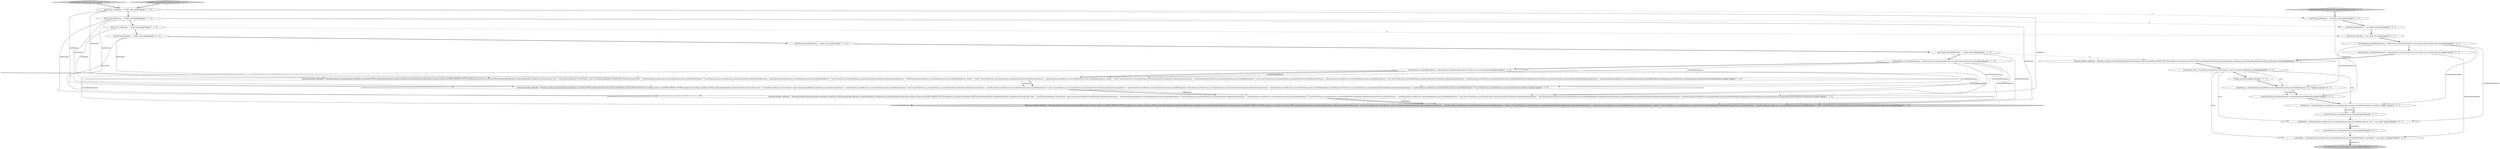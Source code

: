digraph {
3 [style = filled, label = "{Metadata.Builder mdBuilder = Metadata.builder().put(indexBuilder(dottedHiddenIndex,Settings.builder().put(INDEX_HIDDEN_SETTING.getKey(),true).build()).state(State.OPEN).putAlias(AliasMetadata.builder(dottedHiddenAlias).isHidden(true))).put(indexBuilder(hiddenIndex,Settings.builder().put(INDEX_HIDDEN_SETTING.getKey(),true).build()).state(State.OPEN).putAlias(AliasMetadata.builder(dottedHiddenAlias).isHidden(true)))ClusterState state = ClusterState.builder(new ClusterName(\"_name\")).metadata(mdBuilder).build()String(( indexNamesindexNames = indexNameExpressionResolver.concreteIndexNames(state,includeHiddenOptions,\".hidden_a*\")assertThat(Arrays.asList(indexNames),containsInAnyOrder(dottedHiddenIndex,hiddenIndex))indexNames = indexNameExpressionResolver.concreteIndexNames(state,excludeHiddenOptions,\".hidden_a*\")assertThat(Arrays.asList(indexNames),containsInAnyOrder(dottedHiddenIndex,hiddenIndex))expectThrows(,null)indexNames = indexNameExpressionResolver.concreteIndexNames(state,includeHiddenOptions,\"*_alias\")assertThat(Arrays.asList(indexNames),containsInAnyOrder(dottedHiddenIndex,hiddenIndex))}@@@63@@@['1', '1', '0']", fillcolor = lightgray, shape = ellipse image = "AAA0AAABBB1BBB"];
26 [style = filled, label = "MetaData.Builder mdBuilder = MetaData.builder().put(indexBuilder(hiddenIndex,Settings.builder().put(INDEX_HIDDEN_SETTING.getKey(),true).build()).state(State.OPEN).putAlias(AliasMetaData.builder(hiddenAlias).isHidden(true)).putAlias(AliasMetaData.builder(visibleAlias).build()))@@@8@@@['0', '0', '1']", fillcolor = white, shape = ellipse image = "AAA0AAABBB3BBB"];
5 [style = filled, label = "IndicesOptions excludeHiddenOptions = IndicesOptions.fromOptions(false,false,true,false,false,true,false,false,false)@@@9@@@['1', '1', '0']", fillcolor = white, shape = ellipse image = "AAA0AAABBB1BBB"];
10 [style = filled, label = "final String hiddenAlias = \"hidden_alias\"@@@6@@@['1', '1', '0']", fillcolor = white, shape = ellipse image = "AAA0AAABBB1BBB"];
22 [style = filled, label = "assertThat(Arrays.asList(indexNames),empty())@@@16@@@['0', '0', '1']", fillcolor = white, shape = ellipse image = "AAA0AAABBB3BBB"];
16 [style = filled, label = "final String hiddenIndex = \"my-hidden-index\"@@@3@@@['0', '0', '1']", fillcolor = white, shape = ellipse image = "AAA0AAABBB3BBB"];
20 [style = filled, label = "testHiddenIndexWithVisibleAliasOverlappingNameResolution['0', '0', '1']", fillcolor = lightgray, shape = diamond image = "AAA0AAABBB3BBB"];
28 [style = filled, label = "assertThat(Arrays.asList(indexNames),containsInAnyOrder(hiddenIndex))@@@12@@@['0', '0', '1']", fillcolor = white, shape = ellipse image = "AAA0AAABBB3BBB"];
30 [style = filled, label = "final String visibleAlias = \"my-visible-alias\"@@@5@@@['0', '0', '1']", fillcolor = white, shape = ellipse image = "AAA0AAABBB3BBB"];
13 [style = filled, label = "testHiddenAliasAndHiddenIndexResolution['0', '1', '0']", fillcolor = lightgray, shape = diamond image = "AAA0AAABBB2BBB"];
12 [style = filled, label = "final String hiddenIndex = \"hidden_index\"@@@4@@@['1', '1', '0']", fillcolor = white, shape = ellipse image = "AAA0AAABBB1BBB"];
11 [style = filled, label = "final String dottedHiddenAlias = \".hidden_alias\"@@@7@@@['1', '1', '0']", fillcolor = white, shape = ellipse image = "AAA0AAABBB1BBB"];
18 [style = filled, label = "indexNames = indexNameExpressionResolver.concreteIndexNames(state,excludeHiddenOptions,\"my-*\",\"-my-visible*\")@@@15@@@['0', '0', '1']", fillcolor = white, shape = ellipse image = "AAA0AAABBB3BBB"];
24 [style = filled, label = "assertThat(Arrays.asList(indexNames),empty())@@@18@@@['0', '0', '1']", fillcolor = lightgray, shape = ellipse image = "AAA0AAABBB3BBB"];
4 [style = filled, label = "{Metadata.Builder mdBuilder = Metadata.builder().put(indexBuilder(visibleIndex).state(State.OPEN).putAlias(AliasMetadata.builder(visibleAlias))).put(indexBuilder(hiddenIndex,Settings.builder().put(INDEX_HIDDEN_SETTING.getKey(),true).build()).state(State.OPEN).putAlias(AliasMetadata.builder(hiddenAlias).isHidden(true)))ClusterState state = ClusterState.builder(new ClusterName(\"_name\")).metadata(mdBuilder).build()String(( indexNamesindexNames = indexNameExpressionResolver.concreteIndexNames(state,excludeHiddenOptions,\"*\")assertThat(Arrays.asList(indexNames),containsInAnyOrder(visibleIndex))indexNames = indexNameExpressionResolver.concreteIndexNames(state,includeHiddenOptions,\"*\")assertThat(Arrays.asList(indexNames),containsInAnyOrder(visibleIndex,hiddenIndex))indexNames = indexNameExpressionResolver.concreteIndexNames(state,excludeHiddenOptions,\"hidden*\",\"visible*\")assertThat(Arrays.asList(indexNames),containsInAnyOrder(visibleIndex))indexNames = indexNameExpressionResolver.concreteIndexNames(state,includeHiddenOptions,\"hidden*\",\"visible*\")assertThat(Arrays.asList(indexNames),containsInAnyOrder(visibleIndex,hiddenIndex))indexNames = indexNameExpressionResolver.concreteIndexNames(state,excludeHiddenOptions,\"*_alias\")assertThat(Arrays.asList(indexNames),containsInAnyOrder(visibleIndex))indexNames = indexNameExpressionResolver.concreteIndexNames(state,includeHiddenOptions,\"*_alias\")assertThat(Arrays.asList(indexNames),containsInAnyOrder(visibleIndex,hiddenIndex))indexNames = indexNameExpressionResolver.concreteIndexNames(state,includeHiddenOptions,hiddenAlias)assertThat(Arrays.asList(indexNames),containsInAnyOrder(hiddenIndex))indexNames = indexNameExpressionResolver.concreteIndexNames(state,excludeHiddenOptions,hiddenAlias)assertThat(Arrays.asList(indexNames),containsInAnyOrder(hiddenIndex))}@@@11@@@['1', '1', '0']", fillcolor = white, shape = ellipse image = "AAA0AAABBB1BBB"];
2 [style = filled, label = "{Metadata.Builder mdBuilder = Metadata.builder().put(indexBuilder(visibleIndex).state(State.OPEN).putAlias(AliasMetadata.builder(hiddenAlias).isHidden(true))).put(indexBuilder(hiddenIndex,Settings.builder().put(INDEX_HIDDEN_SETTING.getKey(),true).build()).state(State.OPEN).putAlias(AliasMetadata.builder(hiddenAlias).isHidden(true)))ClusterState state = ClusterState.builder(new ClusterName(\"_name\")).metadata(mdBuilder).build()String(( indexNamesindexNames = indexNameExpressionResolver.concreteIndexNames(state,excludeHiddenOptions,\"*\")assertThat(Arrays.asList(indexNames),containsInAnyOrder(visibleIndex))indexNames = indexNameExpressionResolver.concreteIndexNames(state,includeHiddenOptions,\"*\")assertThat(Arrays.asList(indexNames),containsInAnyOrder(visibleIndex,hiddenIndex))expectThrows(,null)indexNames = indexNameExpressionResolver.concreteIndexNames(state,includeHiddenOptions,\"*_alias\")assertThat(Arrays.asList(indexNames),containsInAnyOrder(visibleIndex,hiddenIndex))indexNames = indexNameExpressionResolver.concreteIndexNames(state,excludeHiddenOptions,hiddenAlias)assertThat(Arrays.asList(indexNames),containsInAnyOrder(visibleIndex,hiddenIndex))indexNames = indexNameExpressionResolver.concreteIndexNames(state,includeHiddenOptions,hiddenAlias)assertThat(Arrays.asList(indexNames),containsInAnyOrder(visibleIndex,hiddenIndex))}@@@47@@@['1', '1', '0']", fillcolor = white, shape = ellipse image = "AAA0AAABBB1BBB"];
7 [style = filled, label = "final String dottedHiddenIndex = \".hidden_index\"@@@8@@@['1', '1', '0']", fillcolor = white, shape = ellipse image = "AAA0AAABBB1BBB"];
25 [style = filled, label = "IndicesOptions excludeHiddenOptions = IndicesOptions.fromOptions(false,true,true,false,false,true,false,false,false)@@@6@@@['0', '0', '1']", fillcolor = white, shape = ellipse image = "AAA0AAABBB3BBB"];
23 [style = filled, label = "IndicesOptions includeHiddenOptions = IndicesOptions.fromOptions(false,true,true,false,true,true,false,false,false)@@@7@@@['0', '0', '1']", fillcolor = white, shape = ellipse image = "AAA0AAABBB3BBB"];
15 [style = filled, label = "final String hiddenAlias = \"my-hidden-alias\"@@@4@@@['0', '0', '1']", fillcolor = white, shape = ellipse image = "AAA0AAABBB3BBB"];
19 [style = filled, label = "String(( indexNames@@@10@@@['0', '0', '1']", fillcolor = white, shape = ellipse image = "AAA0AAABBB3BBB"];
14 [style = filled, label = "indexNames = indexNameExpressionResolver.concreteIndexNames(state,excludeHiddenOptions,\"my-*\")@@@11@@@['0', '0', '1']", fillcolor = white, shape = ellipse image = "AAA0AAABBB3BBB"];
27 [style = filled, label = "indexNames = indexNameExpressionResolver.concreteIndexNames(state,includeHiddenOptions,\"my-hidden*\",\"-my-hidden-a*\")@@@17@@@['0', '0', '1']", fillcolor = white, shape = ellipse image = "AAA0AAABBB3BBB"];
0 [style = filled, label = "testHiddenAliasAndHiddenIndexResolution['1', '0', '0']", fillcolor = lightgray, shape = diamond image = "AAA0AAABBB1BBB"];
9 [style = filled, label = "{Metadata.Builder mdBuilder = Metadata.builder().put(indexBuilder(visibleIndex).state(State.OPEN).putAlias(AliasMetadata.builder(visibleAlias))).put(indexBuilder(hiddenIndex,Settings.builder().put(INDEX_HIDDEN_SETTING.getKey(),true).build()).state(State.OPEN).putAlias(AliasMetadata.builder(visibleAlias)))ClusterState state = ClusterState.builder(new ClusterName(\"_name\")).metadata(mdBuilder).build()String(( indexNamesindexNames = indexNameExpressionResolver.concreteIndexNames(state,excludeHiddenOptions,\"*_alias\")assertThat(Arrays.asList(indexNames),containsInAnyOrder(visibleIndex,hiddenIndex))indexNames = indexNameExpressionResolver.concreteIndexNames(state,includeHiddenOptions,\"*_alias\")assertThat(Arrays.asList(indexNames),containsInAnyOrder(visibleIndex,hiddenIndex))indexNames = indexNameExpressionResolver.concreteIndexNames(state,includeHiddenOptions,visibleAlias)assertThat(Arrays.asList(indexNames),containsInAnyOrder(visibleIndex,hiddenIndex))indexNames = indexNameExpressionResolver.concreteIndexNames(state,includeHiddenOptions,visibleAlias)assertThat(Arrays.asList(indexNames),containsInAnyOrder(visibleIndex,hiddenIndex))indexNames = indexNameExpressionResolver.concreteIndexNames(state,excludeHiddenOptions,\"*\")assertThat(Arrays.asList(indexNames),containsInAnyOrder(visibleIndex))}@@@32@@@['1', '1', '0']", fillcolor = white, shape = ellipse image = "AAA0AAABBB1BBB"];
21 [style = filled, label = "assertThat(Arrays.asList(indexNames),empty())@@@14@@@['0', '0', '1']", fillcolor = white, shape = ellipse image = "AAA0AAABBB3BBB"];
1 [style = filled, label = "final String visibleIndex = \"visible_index\"@@@3@@@['1', '1', '0']", fillcolor = white, shape = ellipse image = "AAA0AAABBB1BBB"];
17 [style = filled, label = "ClusterState state = ClusterState.builder(new ClusterName(\"_name\")).metaData(mdBuilder).build()@@@9@@@['0', '0', '1']", fillcolor = white, shape = ellipse image = "AAA0AAABBB3BBB"];
29 [style = filled, label = "indexNames = indexNameExpressionResolver.concreteIndexNames(state,excludeHiddenOptions,\"my-hidden*\")@@@13@@@['0', '0', '1']", fillcolor = white, shape = ellipse image = "AAA0AAABBB3BBB"];
6 [style = filled, label = "IndicesOptions includeHiddenOptions = IndicesOptions.fromOptions(false,false,true,false,true,true,false,false,false)@@@10@@@['1', '1', '0']", fillcolor = white, shape = ellipse image = "AAA0AAABBB1BBB"];
8 [style = filled, label = "final String visibleAlias = \"visible_alias\"@@@5@@@['1', '1', '0']", fillcolor = white, shape = ellipse image = "AAA0AAABBB1BBB"];
25->29 [style = solid, label="excludeHiddenOptions"];
25->23 [style = bold, label=""];
29->21 [style = bold, label=""];
6->4 [style = solid, label="includeHiddenOptions"];
15->30 [style = bold, label=""];
25->14 [style = solid, label="excludeHiddenOptions"];
12->9 [style = solid, label="hiddenIndex"];
26->17 [style = bold, label=""];
12->4 [style = solid, label="hiddenIndex"];
6->4 [style = bold, label=""];
29->21 [style = solid, label="indexNames"];
9->2 [style = solid, label="indexNames"];
20->16 [style = bold, label=""];
17->27 [style = solid, label="state"];
17->14 [style = solid, label="state"];
18->22 [style = bold, label=""];
12->2 [style = solid, label="hiddenIndex"];
1->12 [style = bold, label=""];
1->2 [style = solid, label="visibleIndex"];
17->19 [style = bold, label=""];
7->3 [style = solid, label="dottedHiddenIndex"];
22->27 [style = bold, label=""];
9->2 [style = bold, label=""];
16->15 [style = bold, label=""];
5->3 [style = solid, label="excludeHiddenOptions"];
25->18 [style = solid, label="excludeHiddenOptions"];
5->2 [style = solid, label="excludeHiddenOptions"];
10->11 [style = bold, label=""];
10->2 [style = solid, label="hiddenAlias"];
30->25 [style = bold, label=""];
6->3 [style = solid, label="includeHiddenOptions"];
0->1 [style = bold, label=""];
8->9 [style = solid, label="visibleAlias"];
6->2 [style = solid, label="includeHiddenOptions"];
23->26 [style = bold, label=""];
11->7 [style = bold, label=""];
2->3 [style = bold, label=""];
14->28 [style = bold, label=""];
1->4 [style = solid, label="visibleIndex"];
6->9 [style = solid, label="includeHiddenOptions"];
2->3 [style = solid, label="indexNames"];
17->29 [style = solid, label="state"];
27->24 [style = bold, label=""];
12->3 [style = solid, label="hiddenIndex"];
4->9 [style = solid, label="indexNames"];
16->28 [style = solid, label="hiddenIndex"];
8->30 [style = dashed, label="0"];
5->4 [style = solid, label="excludeHiddenOptions"];
27->24 [style = solid, label="indexNames"];
21->18 [style = bold, label=""];
5->9 [style = solid, label="excludeHiddenOptions"];
4->9 [style = bold, label=""];
12->15 [style = dashed, label="0"];
10->4 [style = solid, label="hiddenAlias"];
1->16 [style = dashed, label="0"];
7->5 [style = bold, label=""];
13->1 [style = bold, label=""];
28->29 [style = bold, label=""];
19->14 [style = bold, label=""];
23->27 [style = solid, label="includeHiddenOptions"];
18->22 [style = solid, label="indexNames"];
7->26 [style = dashed, label="0"];
12->8 [style = bold, label=""];
1->9 [style = solid, label="visibleIndex"];
17->18 [style = solid, label="state"];
8->10 [style = bold, label=""];
5->6 [style = bold, label=""];
14->28 [style = solid, label="indexNames"];
}
